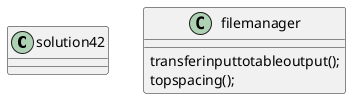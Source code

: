 @startuml
'https://plantuml.com/class-diagram

class solution42{

}

class filemanager{

transferinputtotableoutput();
topspacing();


}

@enduml